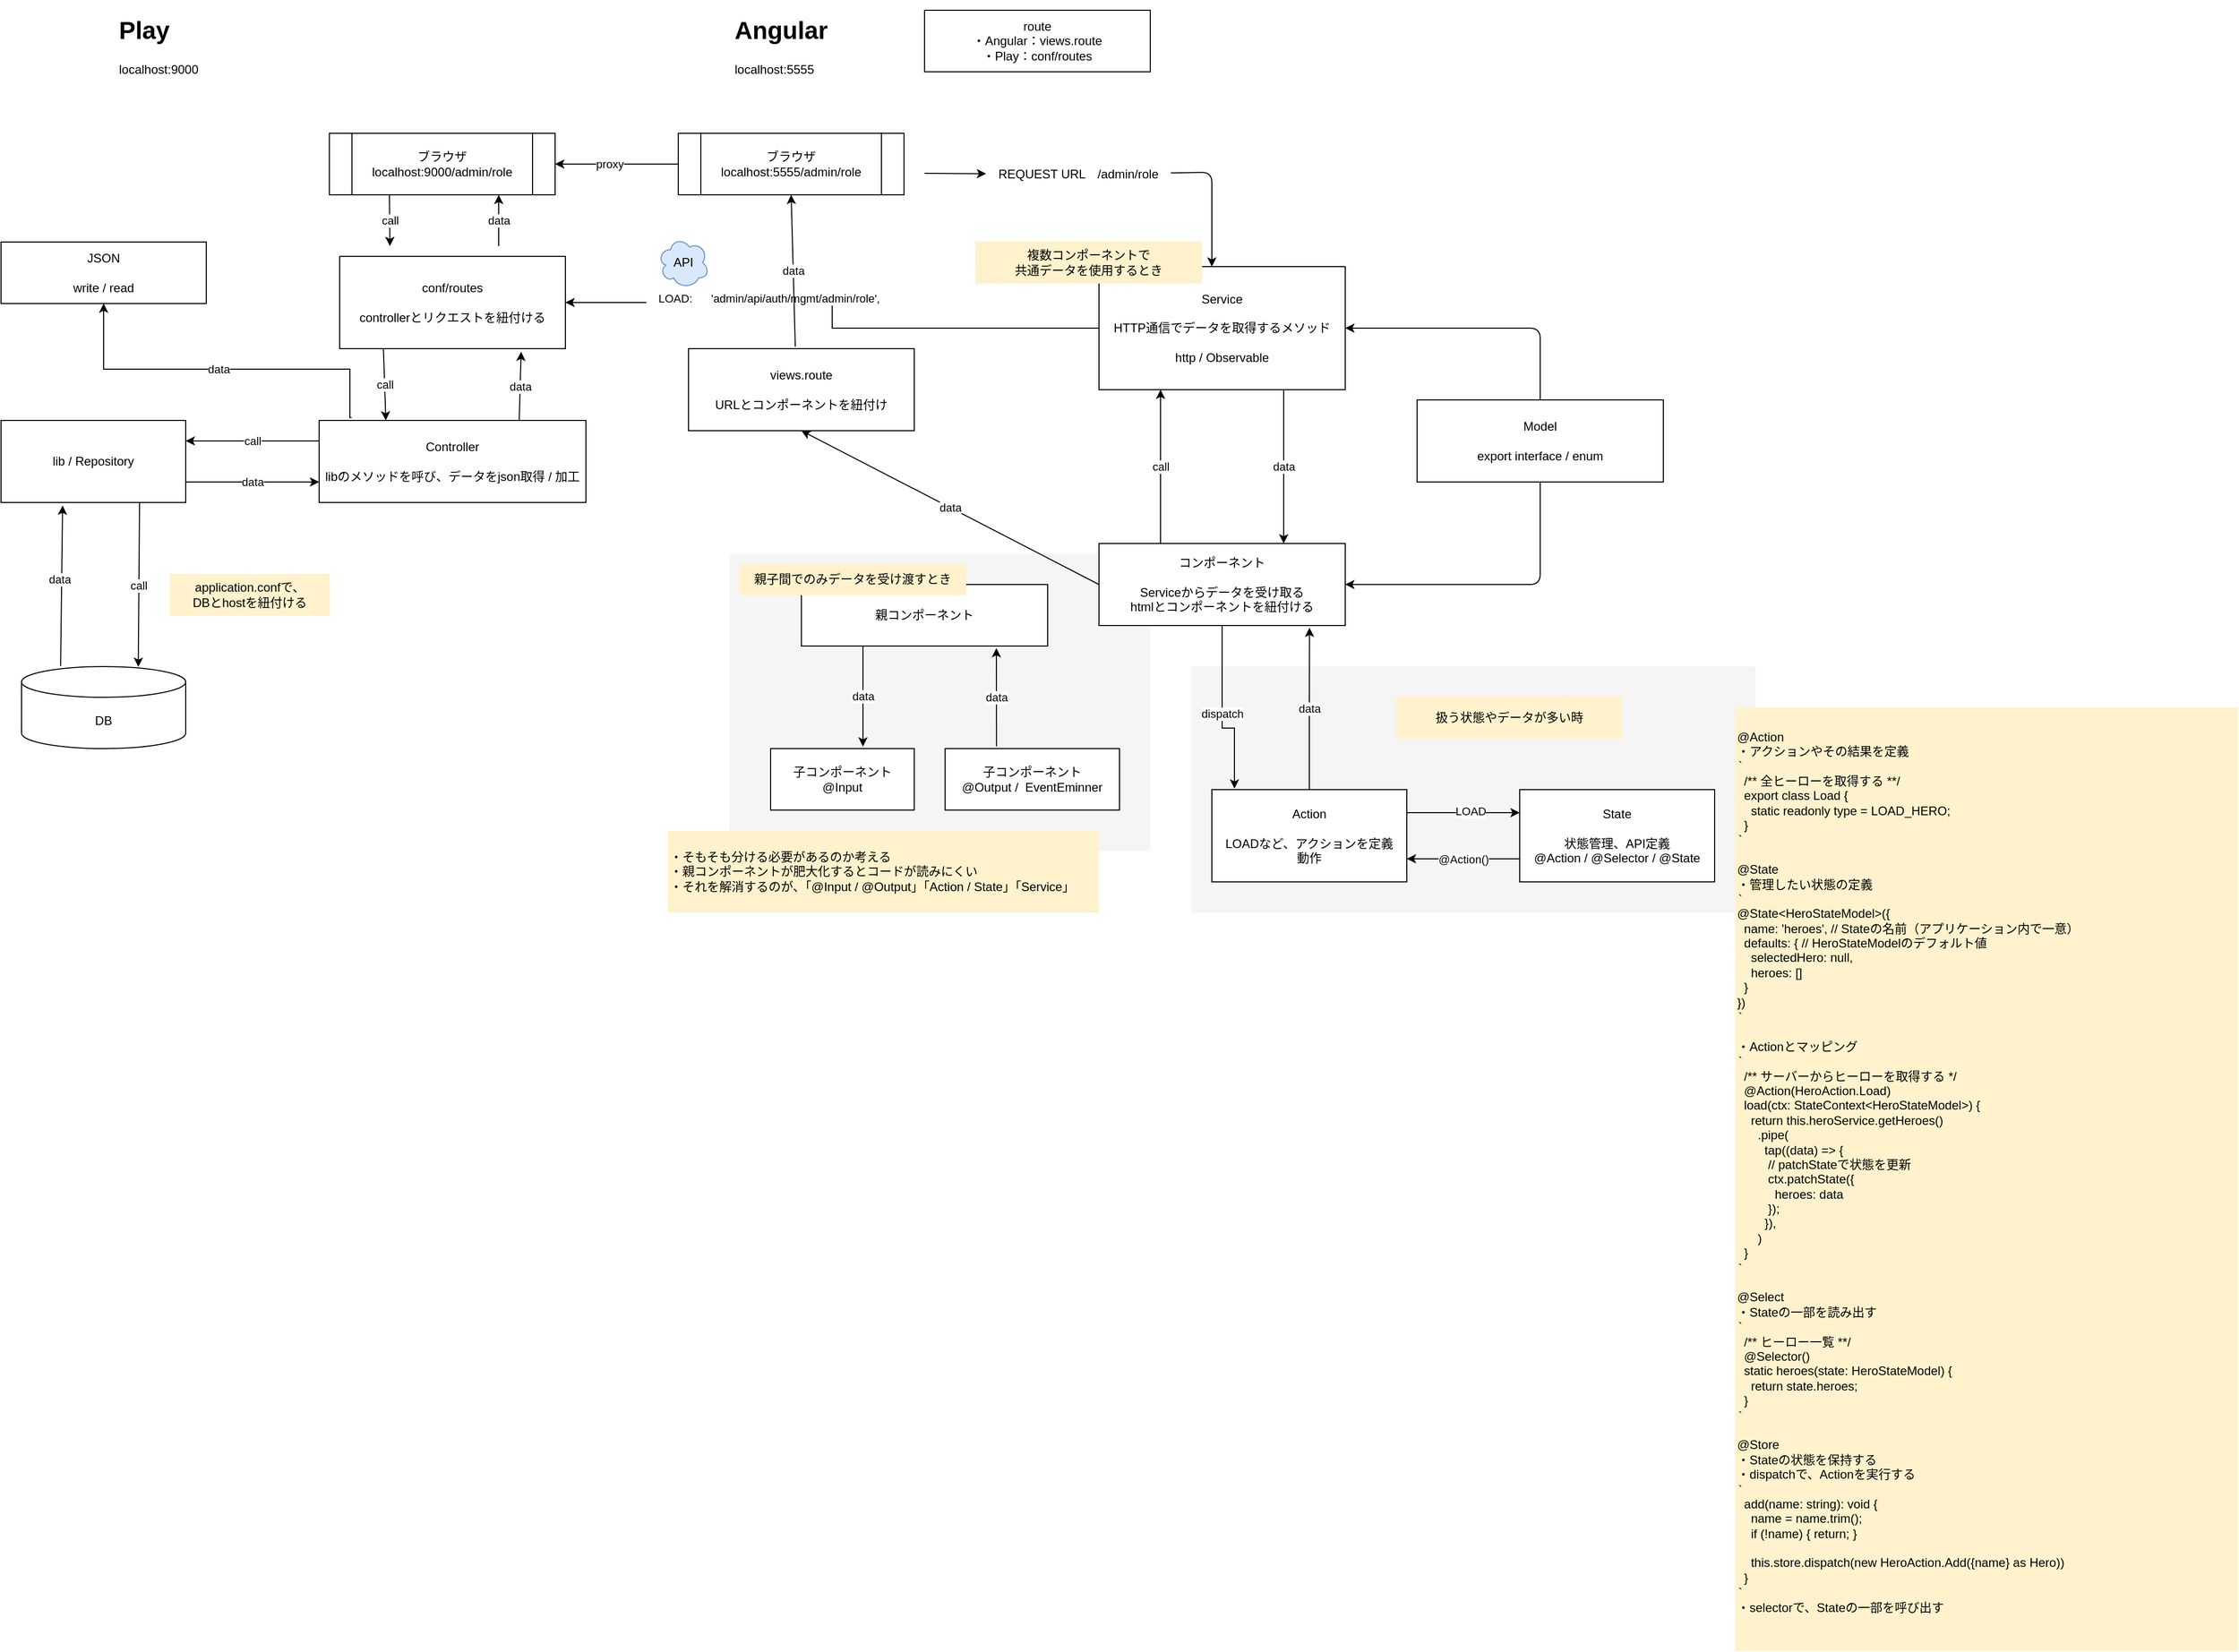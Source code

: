 <mxfile version="13.7.9" type="github">
  <diagram name="Page-1" id="2a216829-ef6e-dabb-86c1-c78162f3ba2b">
    <mxGraphModel dx="758" dy="507" grid="1" gridSize="10" guides="1" tooltips="1" connect="1" arrows="1" fold="1" page="1" pageScale="1" pageWidth="850" pageHeight="1100" background="#ffffff" math="0" shadow="0">
      <root>
        <mxCell id="0" />
        <mxCell id="1" parent="0" />
        <mxCell id="CnboAYnCzXFf1EVNnjbt-21" value="" style="rounded=0;whiteSpace=wrap;html=1;fillColor=#f5f5f5;fontColor=#333333;strokeColor=none;" parent="1" vertex="1">
          <mxGeometry x="850" y="570" width="410" height="290" as="geometry" />
        </mxCell>
        <mxCell id="CnboAYnCzXFf1EVNnjbt-3" value="" style="rounded=0;whiteSpace=wrap;html=1;fillColor=#f5f5f5;fontColor=#333333;strokeColor=none;" parent="1" vertex="1">
          <mxGeometry x="1300" y="680" width="550" height="240" as="geometry" />
        </mxCell>
        <mxCell id="kIRwwmv4vXCAAxYEJwXd-5" value="&lt;h1&gt;Play&lt;/h1&gt;&lt;p&gt;localhost:9000&lt;/p&gt;" style="text;html=1;strokeColor=none;fillColor=none;spacing=5;spacingTop=-20;whiteSpace=wrap;overflow=hidden;rounded=0;" parent="1" vertex="1">
          <mxGeometry x="250" y="40" width="190" height="70" as="geometry" />
        </mxCell>
        <mxCell id="kIRwwmv4vXCAAxYEJwXd-6" value="&lt;h1&gt;Angular&lt;/h1&gt;&lt;p&gt;localhost:5555&lt;/p&gt;" style="text;html=1;strokeColor=none;fillColor=none;spacing=5;spacingTop=-20;whiteSpace=wrap;overflow=hidden;rounded=0;" parent="1" vertex="1">
          <mxGeometry x="850" y="40" width="190" height="70" as="geometry" />
        </mxCell>
        <mxCell id="kIRwwmv4vXCAAxYEJwXd-9" value="ブラウザ&lt;br&gt;localhost:5555/admin/role" style="shape=process;whiteSpace=wrap;html=1;backgroundOutline=1;" parent="1" vertex="1">
          <mxGeometry x="800" y="160" width="220" height="60" as="geometry" />
        </mxCell>
        <mxCell id="kIRwwmv4vXCAAxYEJwXd-15" value="" style="endArrow=classic;html=1;" parent="1" source="kIRwwmv4vXCAAxYEJwXd-14" edge="1">
          <mxGeometry width="50" height="50" relative="1" as="geometry">
            <mxPoint x="1040" y="198" as="sourcePoint" />
            <mxPoint x="1320" y="290" as="targetPoint" />
            <Array as="points">
              <mxPoint x="1320" y="198" />
            </Array>
          </mxGeometry>
        </mxCell>
        <mxCell id="CnboAYnCzXFf1EVNnjbt-1" value="dispatch" style="edgeStyle=orthogonalEdgeStyle;rounded=0;orthogonalLoop=1;jettySize=auto;html=1;exitX=0.5;exitY=1;exitDx=0;exitDy=0;entryX=0.116;entryY=-0.011;entryDx=0;entryDy=0;entryPerimeter=0;" parent="1" source="kIRwwmv4vXCAAxYEJwXd-16" target="0MRuWFr10m5aBKBqAMy3-18" edge="1">
          <mxGeometry relative="1" as="geometry">
            <mxPoint x="1390" y="790" as="targetPoint" />
            <Array as="points">
              <mxPoint x="1330" y="740" />
              <mxPoint x="1342" y="740" />
            </Array>
          </mxGeometry>
        </mxCell>
        <mxCell id="kIRwwmv4vXCAAxYEJwXd-16" value="コンポーネント&lt;br&gt;&lt;br&gt;Serviceからデータを受け取る&lt;br&gt;htmlとコンポーネントを紐付ける" style="rounded=0;whiteSpace=wrap;html=1;" parent="1" vertex="1">
          <mxGeometry x="1210" y="560" width="240" height="80" as="geometry" />
        </mxCell>
        <mxCell id="kIRwwmv4vXCAAxYEJwXd-19" value="Model&lt;br&gt;&lt;br&gt;export interface / enum" style="rounded=0;whiteSpace=wrap;html=1;" parent="1" vertex="1">
          <mxGeometry x="1520" y="420" width="240" height="80" as="geometry" />
        </mxCell>
        <mxCell id="CnboAYnCzXFf1EVNnjbt-10" style="edgeStyle=orthogonalEdgeStyle;rounded=0;orthogonalLoop=1;jettySize=auto;html=1;exitX=0;exitY=0.5;exitDx=0;exitDy=0;entryX=1;entryY=0.5;entryDx=0;entryDy=0;" parent="1" source="kIRwwmv4vXCAAxYEJwXd-20" target="0MRuWFr10m5aBKBqAMy3-20" edge="1">
          <mxGeometry relative="1" as="geometry">
            <mxPoint x="680" y="530" as="targetPoint" />
          </mxGeometry>
        </mxCell>
        <mxCell id="CnboAYnCzXFf1EVNnjbt-14" value="&lt;div&gt;&amp;nbsp; &amp;nbsp; LOAD:&amp;nbsp; &amp;nbsp; &amp;nbsp; &#39;admin/api/auth/mgmt/admin/role&#39;,&lt;/div&gt;" style="edgeLabel;html=1;align=center;verticalAlign=middle;resizable=0;points=[];fillColor=#D4E1F5;strokeColor=#99CCFF;shadow=1;labelBackgroundColor=#FFFFFF;" parent="CnboAYnCzXFf1EVNnjbt-10" vertex="1" connectable="0">
          <mxGeometry x="0.295" y="-4" relative="1" as="geometry">
            <mxPoint as="offset" />
          </mxGeometry>
        </mxCell>
        <mxCell id="kIRwwmv4vXCAAxYEJwXd-20" value="Service&lt;br&gt;&lt;br&gt;HTTP通信でデータを取得するメソッド&lt;br&gt;&lt;br&gt;http / Observable" style="rounded=0;whiteSpace=wrap;html=1;" parent="1" vertex="1">
          <mxGeometry x="1210" y="290" width="240" height="120" as="geometry" />
        </mxCell>
        <mxCell id="kIRwwmv4vXCAAxYEJwXd-24" value="call" style="endArrow=classic;html=1;entryX=0.25;entryY=1;entryDx=0;entryDy=0;" parent="1" target="kIRwwmv4vXCAAxYEJwXd-20" edge="1">
          <mxGeometry relative="1" as="geometry">
            <mxPoint x="1270" y="560" as="sourcePoint" />
            <mxPoint x="1110" y="580" as="targetPoint" />
          </mxGeometry>
        </mxCell>
        <mxCell id="kIRwwmv4vXCAAxYEJwXd-28" value="data" style="endArrow=classic;html=1;exitX=0.75;exitY=1;exitDx=0;exitDy=0;entryX=0.75;entryY=0;entryDx=0;entryDy=0;" parent="1" source="kIRwwmv4vXCAAxYEJwXd-20" target="kIRwwmv4vXCAAxYEJwXd-16" edge="1">
          <mxGeometry relative="1" as="geometry">
            <mxPoint x="1110" y="620" as="sourcePoint" />
            <mxPoint x="1350" y="520" as="targetPoint" />
          </mxGeometry>
        </mxCell>
        <mxCell id="kIRwwmv4vXCAAxYEJwXd-14" value="REQUEST URL　/admin/role" style="text;html=1;strokeColor=none;fillColor=none;align=center;verticalAlign=middle;whiteSpace=wrap;rounded=0;" parent="1" vertex="1">
          <mxGeometry x="1100" y="180" width="180" height="40" as="geometry" />
        </mxCell>
        <mxCell id="kIRwwmv4vXCAAxYEJwXd-30" value="" style="endArrow=classic;html=1;" parent="1" target="kIRwwmv4vXCAAxYEJwXd-14" edge="1">
          <mxGeometry width="50" height="50" relative="1" as="geometry">
            <mxPoint x="1040" y="199" as="sourcePoint" />
            <mxPoint x="1320" y="290" as="targetPoint" />
            <Array as="points" />
          </mxGeometry>
        </mxCell>
        <mxCell id="0MRuWFr10m5aBKBqAMy3-29" value="call" style="edgeStyle=none;rounded=0;orthogonalLoop=1;jettySize=auto;html=1;exitX=0;exitY=0.25;exitDx=0;exitDy=0;entryX=1;entryY=0.25;entryDx=0;entryDy=0;" parent="1" source="kIRwwmv4vXCAAxYEJwXd-32" target="0MRuWFr10m5aBKBqAMy3-28" edge="1">
          <mxGeometry relative="1" as="geometry" />
        </mxCell>
        <mxCell id="0MRuWFr10m5aBKBqAMy3-38" value="data" style="edgeStyle=none;rounded=0;orthogonalLoop=1;jettySize=auto;html=1;exitX=0.75;exitY=0;exitDx=0;exitDy=0;entryX=0.804;entryY=1.033;entryDx=0;entryDy=0;entryPerimeter=0;" parent="1" source="kIRwwmv4vXCAAxYEJwXd-32" target="0MRuWFr10m5aBKBqAMy3-20" edge="1">
          <mxGeometry relative="1" as="geometry">
            <mxPoint x="644" y="400" as="targetPoint" />
          </mxGeometry>
        </mxCell>
        <mxCell id="k5uxpjUuvU6zf0auNCVZ-4" value="data" style="edgeStyle=orthogonalEdgeStyle;rounded=0;orthogonalLoop=1;jettySize=auto;html=1;entryX=0.5;entryY=1;entryDx=0;entryDy=0;exitX=0.122;exitY=-0.035;exitDx=0;exitDy=0;exitPerimeter=0;" parent="1" source="kIRwwmv4vXCAAxYEJwXd-32" target="k5uxpjUuvU6zf0auNCVZ-1" edge="1">
          <mxGeometry relative="1" as="geometry">
            <mxPoint x="480" y="430" as="sourcePoint" />
            <Array as="points">
              <mxPoint x="480" y="437" />
              <mxPoint x="480" y="390" />
              <mxPoint x="240" y="390" />
            </Array>
          </mxGeometry>
        </mxCell>
        <mxCell id="kIRwwmv4vXCAAxYEJwXd-32" value="Controller&lt;br&gt;&lt;br&gt;libのメソッドを呼び、データをjson取得 / 加工" style="rounded=0;whiteSpace=wrap;html=1;" parent="1" vertex="1">
          <mxGeometry x="450" y="440" width="260" height="80" as="geometry" />
        </mxCell>
        <mxCell id="0MRuWFr10m5aBKBqAMy3-1" value="" style="endArrow=classic;html=1;entryX=1;entryY=0.5;entryDx=0;entryDy=0;exitX=0.5;exitY=0;exitDx=0;exitDy=0;" parent="1" source="kIRwwmv4vXCAAxYEJwXd-19" target="kIRwwmv4vXCAAxYEJwXd-20" edge="1">
          <mxGeometry width="50" height="50" relative="1" as="geometry">
            <mxPoint x="1560" y="360" as="sourcePoint" />
            <mxPoint x="1610" y="310" as="targetPoint" />
            <Array as="points">
              <mxPoint x="1640" y="350" />
            </Array>
          </mxGeometry>
        </mxCell>
        <mxCell id="0MRuWFr10m5aBKBqAMy3-2" value="" style="endArrow=classic;html=1;entryX=1;entryY=0.5;entryDx=0;entryDy=0;exitX=0.5;exitY=1;exitDx=0;exitDy=0;" parent="1" source="kIRwwmv4vXCAAxYEJwXd-19" target="kIRwwmv4vXCAAxYEJwXd-16" edge="1">
          <mxGeometry width="50" height="50" relative="1" as="geometry">
            <mxPoint x="1600" y="690" as="sourcePoint" />
            <mxPoint x="1650" y="640" as="targetPoint" />
            <Array as="points">
              <mxPoint x="1640" y="600" />
            </Array>
          </mxGeometry>
        </mxCell>
        <mxCell id="0MRuWFr10m5aBKBqAMy3-3" value="" style="endArrow=classic;html=1;exitX=0.473;exitY=-0.025;exitDx=0;exitDy=0;entryX=0.5;entryY=1;entryDx=0;entryDy=0;exitPerimeter=0;" parent="1" source="kIRwwmv4vXCAAxYEJwXd-12" target="kIRwwmv4vXCAAxYEJwXd-9" edge="1">
          <mxGeometry relative="1" as="geometry">
            <mxPoint x="1150" y="620" as="sourcePoint" />
            <mxPoint x="1121" y="599" as="targetPoint" />
          </mxGeometry>
        </mxCell>
        <mxCell id="0MRuWFr10m5aBKBqAMy3-4" value="data" style="edgeLabel;resizable=0;html=1;align=center;verticalAlign=middle;" parent="0MRuWFr10m5aBKBqAMy3-3" connectable="0" vertex="1">
          <mxGeometry relative="1" as="geometry" />
        </mxCell>
        <mxCell id="0MRuWFr10m5aBKBqAMy3-5" value="親コンポーネント" style="rounded=0;whiteSpace=wrap;html=1;" parent="1" vertex="1">
          <mxGeometry x="920" y="600" width="240" height="60" as="geometry" />
        </mxCell>
        <mxCell id="0MRuWFr10m5aBKBqAMy3-6" value="子コンポーネント&lt;br&gt;@Input" style="rounded=0;whiteSpace=wrap;html=1;" parent="1" vertex="1">
          <mxGeometry x="890" y="760" width="140" height="60" as="geometry" />
        </mxCell>
        <mxCell id="0MRuWFr10m5aBKBqAMy3-7" value="子コンポーネント&lt;br&gt;@Output /&amp;nbsp; EventEminner" style="rounded=0;whiteSpace=wrap;html=1;" parent="1" vertex="1">
          <mxGeometry x="1060" y="760" width="170" height="60" as="geometry" />
        </mxCell>
        <mxCell id="0MRuWFr10m5aBKBqAMy3-8" value="" style="endArrow=classic;html=1;exitX=0.25;exitY=1;exitDx=0;exitDy=0;" parent="1" source="0MRuWFr10m5aBKBqAMy3-5" edge="1">
          <mxGeometry relative="1" as="geometry">
            <mxPoint x="860" y="680" as="sourcePoint" />
            <mxPoint x="980" y="758" as="targetPoint" />
          </mxGeometry>
        </mxCell>
        <mxCell id="0MRuWFr10m5aBKBqAMy3-9" value="data" style="edgeLabel;resizable=0;html=1;align=center;verticalAlign=middle;" parent="0MRuWFr10m5aBKBqAMy3-8" connectable="0" vertex="1">
          <mxGeometry relative="1" as="geometry" />
        </mxCell>
        <mxCell id="0MRuWFr10m5aBKBqAMy3-10" value="" style="endArrow=classic;html=1;exitX=0.295;exitY=-0.037;exitDx=0;exitDy=0;exitPerimeter=0;" parent="1" source="0MRuWFr10m5aBKBqAMy3-7" edge="1">
          <mxGeometry relative="1" as="geometry">
            <mxPoint x="1100" y="690" as="sourcePoint" />
            <mxPoint x="1110" y="662" as="targetPoint" />
          </mxGeometry>
        </mxCell>
        <mxCell id="0MRuWFr10m5aBKBqAMy3-11" value="data" style="edgeLabel;resizable=0;html=1;align=center;verticalAlign=middle;" parent="0MRuWFr10m5aBKBqAMy3-10" connectable="0" vertex="1">
          <mxGeometry relative="1" as="geometry" />
        </mxCell>
        <mxCell id="0MRuWFr10m5aBKBqAMy3-12" value="親子間でのみデータを受け渡すとき" style="text;html=1;strokeColor=#FFF2CC;fillColor=#FFF2CC;align=center;verticalAlign=middle;whiteSpace=wrap;rounded=0;" parent="1" vertex="1">
          <mxGeometry x="860" y="580" width="220" height="30" as="geometry" />
        </mxCell>
        <mxCell id="0MRuWFr10m5aBKBqAMy3-15" value="複数コンポーネントで&lt;br&gt;共通データを使用するとき" style="text;html=1;strokeColor=#FFF2CC;fillColor=#FFF2CC;align=center;verticalAlign=middle;whiteSpace=wrap;rounded=0;" parent="1" vertex="1">
          <mxGeometry x="1090" y="266" width="220" height="40" as="geometry" />
        </mxCell>
        <mxCell id="CnboAYnCzXFf1EVNnjbt-5" value="@Action()" style="edgeStyle=orthogonalEdgeStyle;rounded=0;orthogonalLoop=1;jettySize=auto;html=1;exitX=0;exitY=0.75;exitDx=0;exitDy=0;entryX=1;entryY=0.75;entryDx=0;entryDy=0;" parent="1" source="0MRuWFr10m5aBKBqAMy3-17" target="0MRuWFr10m5aBKBqAMy3-18" edge="1">
          <mxGeometry relative="1" as="geometry" />
        </mxCell>
        <mxCell id="0MRuWFr10m5aBKBqAMy3-17" value="State&lt;br&gt;&lt;br&gt;状態管理、API定義&lt;br&gt;@Action / @Selector / @State&lt;br&gt;" style="rounded=0;whiteSpace=wrap;html=1;" parent="1" vertex="1">
          <mxGeometry x="1620" y="800" width="190" height="90" as="geometry" />
        </mxCell>
        <mxCell id="CnboAYnCzXFf1EVNnjbt-2" value="data" style="edgeStyle=orthogonalEdgeStyle;rounded=0;orthogonalLoop=1;jettySize=auto;html=1;exitX=0.5;exitY=0;exitDx=0;exitDy=0;entryX=0.855;entryY=1.027;entryDx=0;entryDy=0;entryPerimeter=0;" parent="1" source="0MRuWFr10m5aBKBqAMy3-18" target="kIRwwmv4vXCAAxYEJwXd-16" edge="1">
          <mxGeometry relative="1" as="geometry" />
        </mxCell>
        <mxCell id="CnboAYnCzXFf1EVNnjbt-6" style="edgeStyle=orthogonalEdgeStyle;rounded=0;orthogonalLoop=1;jettySize=auto;html=1;exitX=1;exitY=0.25;exitDx=0;exitDy=0;entryX=0;entryY=0.25;entryDx=0;entryDy=0;" parent="1" source="0MRuWFr10m5aBKBqAMy3-18" target="0MRuWFr10m5aBKBqAMy3-17" edge="1">
          <mxGeometry relative="1" as="geometry" />
        </mxCell>
        <mxCell id="CnboAYnCzXFf1EVNnjbt-7" value="LOAD" style="edgeLabel;html=1;align=center;verticalAlign=middle;resizable=0;points=[];" parent="CnboAYnCzXFf1EVNnjbt-6" vertex="1" connectable="0">
          <mxGeometry x="0.122" y="2" relative="1" as="geometry">
            <mxPoint as="offset" />
          </mxGeometry>
        </mxCell>
        <mxCell id="0MRuWFr10m5aBKBqAMy3-18" value="Action&lt;br&gt;&lt;br&gt;LOADなど、アクションを定義&lt;br&gt;動作" style="rounded=0;whiteSpace=wrap;html=1;" parent="1" vertex="1">
          <mxGeometry x="1320" y="800" width="190" height="90" as="geometry" />
        </mxCell>
        <mxCell id="0MRuWFr10m5aBKBqAMy3-19" value="扱う状態やデータが多い時" style="text;html=1;strokeColor=#FFF2CC;fillColor=#FFF2CC;align=center;verticalAlign=middle;whiteSpace=wrap;rounded=0;" parent="1" vertex="1">
          <mxGeometry x="1500" y="710" width="220" height="40" as="geometry" />
        </mxCell>
        <mxCell id="0MRuWFr10m5aBKBqAMy3-27" value="data" style="edgeStyle=none;rounded=0;orthogonalLoop=1;jettySize=auto;html=1;entryX=0.75;entryY=1;entryDx=0;entryDy=0;" parent="1" target="0MRuWFr10m5aBKBqAMy3-22" edge="1">
          <mxGeometry relative="1" as="geometry">
            <mxPoint x="625" y="270" as="sourcePoint" />
          </mxGeometry>
        </mxCell>
        <mxCell id="0MRuWFr10m5aBKBqAMy3-37" value="call" style="edgeStyle=none;rounded=0;orthogonalLoop=1;jettySize=auto;html=1;entryX=0.25;entryY=0;entryDx=0;entryDy=0;exitX=0.194;exitY=1.003;exitDx=0;exitDy=0;exitPerimeter=0;" parent="1" source="0MRuWFr10m5aBKBqAMy3-20" target="kIRwwmv4vXCAAxYEJwXd-32" edge="1">
          <mxGeometry relative="1" as="geometry">
            <mxPoint x="515" y="390" as="sourcePoint" />
          </mxGeometry>
        </mxCell>
        <mxCell id="0MRuWFr10m5aBKBqAMy3-20" value="conf/routes&lt;br&gt;&lt;br&gt;controllerとリクエストを紐付ける" style="rounded=0;whiteSpace=wrap;html=1;" parent="1" vertex="1">
          <mxGeometry x="470" y="280" width="220" height="90" as="geometry" />
        </mxCell>
        <mxCell id="0MRuWFr10m5aBKBqAMy3-22" value="ブラウザ&lt;br&gt;localhost:9000/admin/role" style="shape=process;whiteSpace=wrap;html=1;backgroundOutline=1;" parent="1" vertex="1">
          <mxGeometry x="460" y="160" width="220" height="60" as="geometry" />
        </mxCell>
        <mxCell id="0MRuWFr10m5aBKBqAMy3-26" value="call" style="endArrow=classic;html=1;exitX=0.266;exitY=1.002;exitDx=0;exitDy=0;exitPerimeter=0;" parent="1" source="0MRuWFr10m5aBKBqAMy3-22" edge="1">
          <mxGeometry width="50" height="50" relative="1" as="geometry">
            <mxPoint x="470" y="320" as="sourcePoint" />
            <mxPoint x="519" y="270" as="targetPoint" />
          </mxGeometry>
        </mxCell>
        <mxCell id="0MRuWFr10m5aBKBqAMy3-30" value="data" style="edgeStyle=none;rounded=0;orthogonalLoop=1;jettySize=auto;html=1;exitX=1;exitY=0.75;exitDx=0;exitDy=0;entryX=0;entryY=0.75;entryDx=0;entryDy=0;" parent="1" source="0MRuWFr10m5aBKBqAMy3-28" target="kIRwwmv4vXCAAxYEJwXd-32" edge="1">
          <mxGeometry relative="1" as="geometry" />
        </mxCell>
        <mxCell id="0MRuWFr10m5aBKBqAMy3-33" style="edgeStyle=none;rounded=0;orthogonalLoop=1;jettySize=auto;html=1;exitX=0.75;exitY=1;exitDx=0;exitDy=0;entryX=0.711;entryY=0.004;entryDx=0;entryDy=0;entryPerimeter=0;" parent="1" source="0MRuWFr10m5aBKBqAMy3-28" target="0MRuWFr10m5aBKBqAMy3-31" edge="1">
          <mxGeometry relative="1" as="geometry" />
        </mxCell>
        <mxCell id="0MRuWFr10m5aBKBqAMy3-35" value="call" style="edgeLabel;html=1;align=center;verticalAlign=middle;resizable=0;points=[];" parent="0MRuWFr10m5aBKBqAMy3-33" vertex="1" connectable="0">
          <mxGeometry x="0.002" y="-1" relative="1" as="geometry">
            <mxPoint as="offset" />
          </mxGeometry>
        </mxCell>
        <mxCell id="0MRuWFr10m5aBKBqAMy3-28" value="lib / Repository" style="rounded=0;whiteSpace=wrap;html=1;" parent="1" vertex="1">
          <mxGeometry x="140" y="440" width="180" height="80" as="geometry" />
        </mxCell>
        <mxCell id="0MRuWFr10m5aBKBqAMy3-32" style="edgeStyle=none;rounded=0;orthogonalLoop=1;jettySize=auto;html=1;exitX=0.238;exitY=-0.006;exitDx=0;exitDy=0;exitPerimeter=0;" parent="1" source="0MRuWFr10m5aBKBqAMy3-31" edge="1">
          <mxGeometry relative="1" as="geometry">
            <mxPoint x="200" y="523" as="targetPoint" />
          </mxGeometry>
        </mxCell>
        <mxCell id="0MRuWFr10m5aBKBqAMy3-34" value="data" style="edgeLabel;html=1;align=center;verticalAlign=middle;resizable=0;points=[];" parent="0MRuWFr10m5aBKBqAMy3-32" vertex="1" connectable="0">
          <mxGeometry x="0.086" y="2" relative="1" as="geometry">
            <mxPoint as="offset" />
          </mxGeometry>
        </mxCell>
        <mxCell id="0MRuWFr10m5aBKBqAMy3-31" value="DB" style="shape=cylinder3;whiteSpace=wrap;html=1;boundedLbl=1;backgroundOutline=1;size=15;rounded=0;" parent="1" vertex="1">
          <mxGeometry x="160" y="680" width="160" height="80" as="geometry" />
        </mxCell>
        <mxCell id="0MRuWFr10m5aBKBqAMy3-36" value="application.confで、&lt;br&gt;DBとhostを紐付ける" style="text;html=1;strokeColor=#FFF2CC;align=center;verticalAlign=middle;whiteSpace=wrap;rounded=0;fillColor=#FFF2CC;" parent="1" vertex="1">
          <mxGeometry x="305" y="590" width="155" height="40" as="geometry" />
        </mxCell>
        <mxCell id="0MRuWFr10m5aBKBqAMy3-39" value="API" style="ellipse;shape=cloud;whiteSpace=wrap;html=1;rounded=0;strokeColor=#6c8ebf;fillColor=#dae8fc;" parent="1" vertex="1">
          <mxGeometry x="780" y="261" width="50" height="50" as="geometry" />
        </mxCell>
        <mxCell id="kIRwwmv4vXCAAxYEJwXd-12" value="views.route&lt;br&gt;&lt;br&gt;URLとコンポーネントを紐付け" style="rounded=0;whiteSpace=wrap;html=1;" parent="1" vertex="1">
          <mxGeometry x="810" y="370" width="220" height="80" as="geometry" />
        </mxCell>
        <mxCell id="0MRuWFr10m5aBKBqAMy3-43" value="" style="endArrow=classic;html=1;exitX=0;exitY=0.5;exitDx=0;exitDy=0;entryX=0.5;entryY=1;entryDx=0;entryDy=0;" parent="1" source="kIRwwmv4vXCAAxYEJwXd-16" target="kIRwwmv4vXCAAxYEJwXd-12" edge="1">
          <mxGeometry relative="1" as="geometry">
            <mxPoint x="1210" y="600" as="sourcePoint" />
            <mxPoint x="910" y="220" as="targetPoint" />
          </mxGeometry>
        </mxCell>
        <mxCell id="0MRuWFr10m5aBKBqAMy3-44" value="data" style="edgeLabel;resizable=0;html=1;align=center;verticalAlign=middle;" parent="0MRuWFr10m5aBKBqAMy3-43" connectable="0" vertex="1">
          <mxGeometry relative="1" as="geometry" />
        </mxCell>
        <mxCell id="k5uxpjUuvU6zf0auNCVZ-1" value="JSON&lt;br&gt;&lt;br&gt;write / read" style="rounded=0;whiteSpace=wrap;html=1;" parent="1" vertex="1">
          <mxGeometry x="140" y="266" width="200" height="60" as="geometry" />
        </mxCell>
        <mxCell id="CnboAYnCzXFf1EVNnjbt-12" value="route&lt;br&gt;・Angular：views.route&lt;br&gt;・Play：conf/routes" style="rounded=0;whiteSpace=wrap;html=1;" parent="1" vertex="1">
          <mxGeometry x="1040" y="40" width="220" height="60" as="geometry" />
        </mxCell>
        <mxCell id="CnboAYnCzXFf1EVNnjbt-15" value="" style="endArrow=classic;html=1;exitX=0;exitY=0.5;exitDx=0;exitDy=0;entryX=1;entryY=0.5;entryDx=0;entryDy=0;" parent="1" source="kIRwwmv4vXCAAxYEJwXd-9" target="0MRuWFr10m5aBKBqAMy3-22" edge="1">
          <mxGeometry width="50" height="50" relative="1" as="geometry">
            <mxPoint x="710" y="160" as="sourcePoint" />
            <mxPoint x="760" y="110" as="targetPoint" />
          </mxGeometry>
        </mxCell>
        <mxCell id="CnboAYnCzXFf1EVNnjbt-16" value="proxy" style="edgeLabel;html=1;align=center;verticalAlign=middle;resizable=0;points=[];" parent="CnboAYnCzXFf1EVNnjbt-15" vertex="1" connectable="0">
          <mxGeometry x="0.117" relative="1" as="geometry">
            <mxPoint as="offset" />
          </mxGeometry>
        </mxCell>
        <mxCell id="CnboAYnCzXFf1EVNnjbt-17" value="・そもそも分ける必要があるのか考える&lt;br&gt;・親コンポーネントが肥大化するとコードが読みにくい&lt;br&gt;・それを解消するのが、「@Input / @Output」「Action / State」「Service」" style="text;html=1;strokeColor=none;fillColor=#FFF2CC;align=left;verticalAlign=middle;whiteSpace=wrap;rounded=0;labelBackgroundColor=#FFF2CC;" parent="1" vertex="1">
          <mxGeometry x="790" y="840" width="420" height="80" as="geometry" />
        </mxCell>
        <mxCell id="MowPyb0EoEmPFpUefyYy-1" value="@Action&lt;br&gt;・アクションやその結果を定義&lt;br&gt;```&lt;br&gt;&lt;div&gt;&amp;nbsp; /** 全ヒーローを取得する **/&lt;/div&gt;&lt;div&gt;&amp;nbsp; export class Load {&lt;/div&gt;&lt;div&gt;&amp;nbsp; &amp;nbsp; static readonly type = LOAD_HERO;&lt;/div&gt;&lt;div&gt;&amp;nbsp; }&lt;/div&gt;&lt;div&gt;```&lt;/div&gt;&lt;br&gt;@State&lt;br&gt;・管理したい状態の定義&lt;br&gt;```&lt;br&gt;&lt;div&gt;@State&amp;lt;HeroStateModel&amp;gt;({&lt;/div&gt;&lt;div&gt;&amp;nbsp; name: &#39;heroes&#39;, // Stateの名前（アプリケーション内で一意）&lt;/div&gt;&lt;div&gt;&amp;nbsp; defaults: { // HeroStateModelのデフォルト値&lt;/div&gt;&lt;div&gt;&amp;nbsp; &amp;nbsp; selectedHero: null,&lt;/div&gt;&lt;div&gt;&amp;nbsp; &amp;nbsp; heroes: []&lt;/div&gt;&lt;div&gt;&amp;nbsp; }&lt;/div&gt;&lt;div&gt;})&lt;/div&gt;&lt;div&gt;```&lt;/div&gt;&lt;br&gt;・Actionとマッピング&lt;br&gt;```&lt;br&gt;&lt;div&gt;&amp;nbsp; /** サーバーからヒーローを取得する */&lt;/div&gt;&lt;div&gt;&amp;nbsp; @Action(HeroAction.Load)&lt;/div&gt;&lt;div&gt;&amp;nbsp; load(ctx: StateContext&amp;lt;HeroStateModel&amp;gt;) {&lt;/div&gt;&lt;div&gt;&amp;nbsp; &amp;nbsp; return this.heroService.getHeroes()&lt;/div&gt;&lt;div&gt;&amp;nbsp; &amp;nbsp; &amp;nbsp; .pipe(&lt;/div&gt;&lt;div&gt;&amp;nbsp; &amp;nbsp; &amp;nbsp; &amp;nbsp; tap((data) =&amp;gt; {&lt;/div&gt;&lt;div&gt;&amp;nbsp; &amp;nbsp; &amp;nbsp; &amp;nbsp; &amp;nbsp;// patchStateで状態を更新&lt;/div&gt;&lt;div&gt;&amp;nbsp; &amp;nbsp; &amp;nbsp; &amp;nbsp; &amp;nbsp;ctx.patchState({&lt;/div&gt;&lt;div&gt;&amp;nbsp; &amp;nbsp; &amp;nbsp; &amp;nbsp; &amp;nbsp; &amp;nbsp;heroes: data&lt;/div&gt;&lt;div&gt;&amp;nbsp; &amp;nbsp; &amp;nbsp; &amp;nbsp; &amp;nbsp;});&lt;/div&gt;&lt;div&gt;&amp;nbsp; &amp;nbsp; &amp;nbsp; &amp;nbsp; }),&lt;/div&gt;&lt;div&gt;&amp;nbsp; &amp;nbsp; &amp;nbsp; )&lt;/div&gt;&lt;div&gt;&amp;nbsp; }&lt;/div&gt;&lt;div&gt;```&lt;/div&gt;&lt;br&gt;@Select&lt;br&gt;・Stateの一部を読み出す&lt;br&gt;```&lt;br&gt;&lt;div&gt;&amp;nbsp; /** ヒーロー一覧 **/&lt;/div&gt;&lt;div&gt;&amp;nbsp; @Selector()&lt;/div&gt;&lt;div&gt;&amp;nbsp; static heroes(state: HeroStateModel) {&lt;/div&gt;&lt;div&gt;&amp;nbsp; &amp;nbsp; return state.heroes;&lt;/div&gt;&lt;div&gt;&amp;nbsp; }&lt;/div&gt;&lt;div&gt;```&lt;/div&gt;&lt;br&gt;@Store&lt;br&gt;・Stateの状態を保持する&lt;br&gt;・dispatchで、Actionを実行する&lt;br&gt;```&lt;br&gt;&lt;div&gt;&amp;nbsp; add(name: string): void {&lt;/div&gt;&lt;div&gt;&amp;nbsp; &amp;nbsp; name = name.trim();&lt;/div&gt;&lt;div&gt;&amp;nbsp; &amp;nbsp; if (!name) { return; }&lt;/div&gt;&lt;div&gt;&lt;br&gt;&lt;/div&gt;&lt;div&gt;&amp;nbsp; &amp;nbsp; this.store.dispatch(new HeroAction.Add({name} as Hero))&lt;/div&gt;&lt;div&gt;&amp;nbsp; }&lt;/div&gt;&lt;div&gt;```&lt;/div&gt;・selectorで、Stateの一部を呼び出す&lt;br&gt;```&lt;br&gt;```" style="text;html=1;strokeColor=none;fillColor=#FFF2CC;align=left;verticalAlign=middle;whiteSpace=wrap;rounded=0;labelBackgroundColor=#FFF2CC;" vertex="1" parent="1">
          <mxGeometry x="1830" y="720" width="490" height="920" as="geometry" />
        </mxCell>
      </root>
    </mxGraphModel>
  </diagram>
</mxfile>

